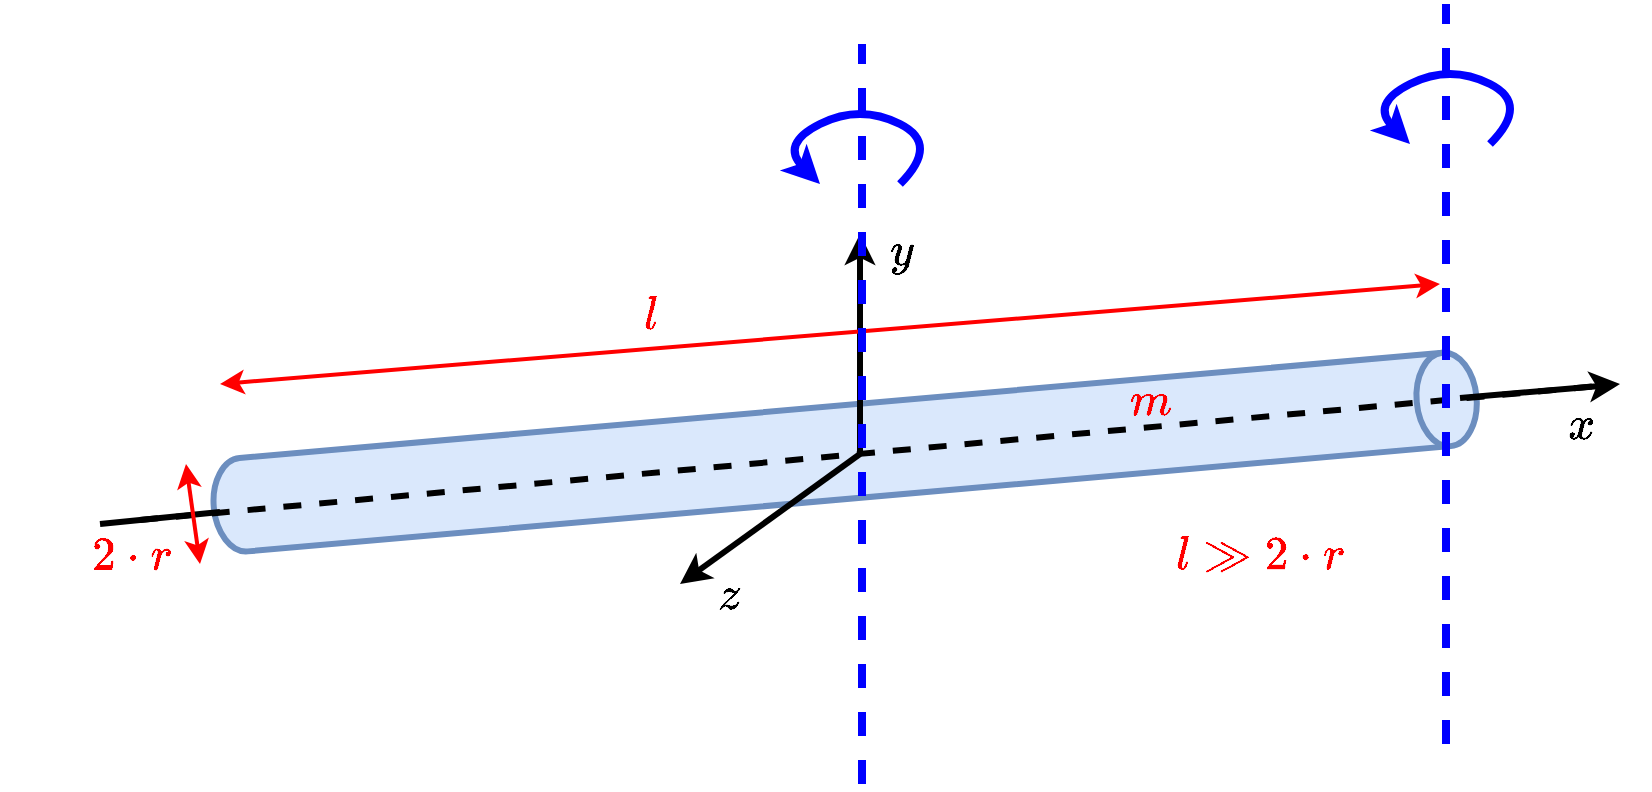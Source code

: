 <mxfile version="15.7.3" type="device"><diagram id="gecuaKB_Z9sOo2SN2qcD" name="Seite-1"><mxGraphModel dx="1613" dy="540" grid="1" gridSize="10" guides="1" tooltips="1" connect="1" arrows="1" fold="1" page="1" pageScale="1" pageWidth="827" pageHeight="1169" math="1" shadow="0"><root><mxCell id="0"/><mxCell id="1" parent="0"/><mxCell id="ju0y6ZwZ6xE3bNcsng0z-1" value="" style="shape=cylinder3;whiteSpace=wrap;html=1;boundedLbl=1;backgroundOutline=1;size=15;rotation=85;strokeWidth=3;fillColor=#dae8fc;strokeColor=#6c8ebf;" parent="1" vertex="1"><mxGeometry x="369.15" y="-52.84" width="46.85" height="633.76" as="geometry"/></mxCell><mxCell id="ju0y6ZwZ6xE3bNcsng0z-2" value="" style="endArrow=classic;html=1;strokeWidth=3;dashed=1;" parent="1" edge="1"><mxGeometry width="50" height="50" relative="1" as="geometry"><mxPoint x="40" y="298" as="sourcePoint"/><mxPoint x="780" y="230" as="targetPoint"/></mxGeometry></mxCell><mxCell id="ju0y6ZwZ6xE3bNcsng0z-3" value="" style="endArrow=none;html=1;strokeWidth=3;" parent="1" edge="1"><mxGeometry width="50" height="50" relative="1" as="geometry"><mxPoint x="700" y="237" as="sourcePoint"/><mxPoint x="770" y="231" as="targetPoint"/></mxGeometry></mxCell><mxCell id="ju0y6ZwZ6xE3bNcsng0z-4" value="" style="endArrow=none;html=1;strokeWidth=3;" parent="1" edge="1"><mxGeometry width="50" height="50" relative="1" as="geometry"><mxPoint x="20" y="300" as="sourcePoint"/><mxPoint x="80" y="294" as="targetPoint"/></mxGeometry></mxCell><mxCell id="ju0y6ZwZ6xE3bNcsng0z-5" value="$$x$$" style="text;html=1;resizable=0;autosize=1;align=center;verticalAlign=middle;points=[];fillColor=none;strokeColor=none;rounded=0;fontSize=20;" parent="1" vertex="1"><mxGeometry x="725" y="235" width="70" height="30" as="geometry"/></mxCell><mxCell id="ju0y6ZwZ6xE3bNcsng0z-6" value="" style="endArrow=classic;html=1;fontSize=20;strokeWidth=3;" parent="1" edge="1"><mxGeometry width="50" height="50" relative="1" as="geometry"><mxPoint x="400" y="265" as="sourcePoint"/><mxPoint x="400" y="155" as="targetPoint"/></mxGeometry></mxCell><mxCell id="ju0y6ZwZ6xE3bNcsng0z-7" value="" style="endArrow=classic;html=1;fontSize=20;strokeWidth=3;" parent="1" edge="1"><mxGeometry width="50" height="50" relative="1" as="geometry"><mxPoint x="400" y="265" as="sourcePoint"/><mxPoint x="310" y="330" as="targetPoint"/></mxGeometry></mxCell><mxCell id="ju0y6ZwZ6xE3bNcsng0z-8" value="$$y$$" style="text;html=1;resizable=0;autosize=1;align=center;verticalAlign=middle;points=[];fillColor=none;strokeColor=none;rounded=0;fontSize=20;" parent="1" vertex="1"><mxGeometry x="385" y="148" width="70" height="30" as="geometry"/></mxCell><mxCell id="ju0y6ZwZ6xE3bNcsng0z-9" value="$$z$$" style="text;html=1;resizable=0;autosize=1;align=center;verticalAlign=middle;points=[];fillColor=none;strokeColor=none;rounded=0;fontSize=20;" parent="1" vertex="1"><mxGeometry x="299.15" y="320" width="70" height="30" as="geometry"/></mxCell><mxCell id="ju0y6ZwZ6xE3bNcsng0z-10" value="" style="endArrow=classic;startArrow=classic;html=1;fontSize=20;strokeWidth=2;strokeColor=#FF0000;" parent="1" edge="1"><mxGeometry width="50" height="50" relative="1" as="geometry"><mxPoint x="80" y="230" as="sourcePoint"/><mxPoint x="690" y="180" as="targetPoint"/></mxGeometry></mxCell><mxCell id="ju0y6ZwZ6xE3bNcsng0z-11" value="$$l$$" style="text;html=1;resizable=0;autosize=1;align=center;verticalAlign=middle;points=[];fillColor=none;strokeColor=none;rounded=0;fontSize=20;fontColor=#FF0000;" parent="1" vertex="1"><mxGeometry x="265" y="180" width="60" height="30" as="geometry"/></mxCell><mxCell id="ju0y6ZwZ6xE3bNcsng0z-12" value="" style="endArrow=classic;startArrow=classic;html=1;fontSize=20;strokeWidth=2;strokeColor=#FF0000;" parent="1" edge="1"><mxGeometry width="50" height="50" relative="1" as="geometry"><mxPoint x="70" y="320" as="sourcePoint"/><mxPoint x="63" y="270" as="targetPoint"/></mxGeometry></mxCell><mxCell id="ju0y6ZwZ6xE3bNcsng0z-13" value="$$2 \cdot r$$" style="text;html=1;resizable=0;autosize=1;align=center;verticalAlign=middle;points=[];fillColor=none;strokeColor=none;rounded=0;fontSize=20;fontColor=#FF0000;" parent="1" vertex="1"><mxGeometry x="-30" y="300" width="130" height="30" as="geometry"/></mxCell><mxCell id="ju0y6ZwZ6xE3bNcsng0z-15" value="$$m$$" style="text;html=1;resizable=0;autosize=1;align=center;verticalAlign=middle;points=[];fillColor=none;strokeColor=none;rounded=0;fontSize=20;fontColor=#FF0000;" parent="1" vertex="1"><mxGeometry x="505" y="223" width="80" height="30" as="geometry"/></mxCell><mxCell id="ju0y6ZwZ6xE3bNcsng0z-16" value="$$l \gg 2\cdot r$$" style="text;html=1;resizable=0;autosize=1;align=center;verticalAlign=middle;points=[];fillColor=none;strokeColor=none;rounded=0;fontSize=20;fontColor=#FF0000;" parent="1" vertex="1"><mxGeometry x="515" y="300" width="170" height="30" as="geometry"/></mxCell><mxCell id="FafzGgEUk4NJIdSggHTd-1" value="" style="endArrow=none;dashed=1;html=1;strokeWidth=4;fontSize=20;fontColor=#FF0000;strokeColor=#0000FF;" parent="1" edge="1"><mxGeometry width="50" height="50" relative="1" as="geometry"><mxPoint x="401" y="430" as="sourcePoint"/><mxPoint x="401" y="60" as="targetPoint"/></mxGeometry></mxCell><mxCell id="FafzGgEUk4NJIdSggHTd-2" value="" style="endArrow=classic;html=1;fontSize=20;fontColor=#FF0000;strokeColor=#0000FF;strokeWidth=4;curved=1;" parent="1" edge="1"><mxGeometry width="50" height="50" relative="1" as="geometry"><mxPoint x="420" y="130" as="sourcePoint"/><mxPoint x="380" y="130" as="targetPoint"/><Array as="points"><mxPoint x="440" y="110"/><mxPoint x="400" y="90"/><mxPoint x="360" y="110"/></Array></mxGeometry></mxCell><mxCell id="FafzGgEUk4NJIdSggHTd-3" value="" style="endArrow=none;dashed=1;html=1;strokeWidth=4;fontSize=20;fontColor=#FF0000;strokeColor=#0000FF;" parent="1" edge="1"><mxGeometry width="50" height="50" relative="1" as="geometry"><mxPoint x="693" y="410" as="sourcePoint"/><mxPoint x="693" y="40" as="targetPoint"/></mxGeometry></mxCell><mxCell id="FafzGgEUk4NJIdSggHTd-4" value="" style="endArrow=classic;html=1;fontSize=20;fontColor=#FF0000;strokeColor=#0000FF;strokeWidth=4;curved=1;" parent="1" edge="1"><mxGeometry width="50" height="50" relative="1" as="geometry"><mxPoint x="715" y="110" as="sourcePoint"/><mxPoint x="675" y="110" as="targetPoint"/><Array as="points"><mxPoint x="735" y="90"/><mxPoint x="695" y="70"/><mxPoint x="655" y="90"/></Array></mxGeometry></mxCell></root></mxGraphModel></diagram></mxfile>